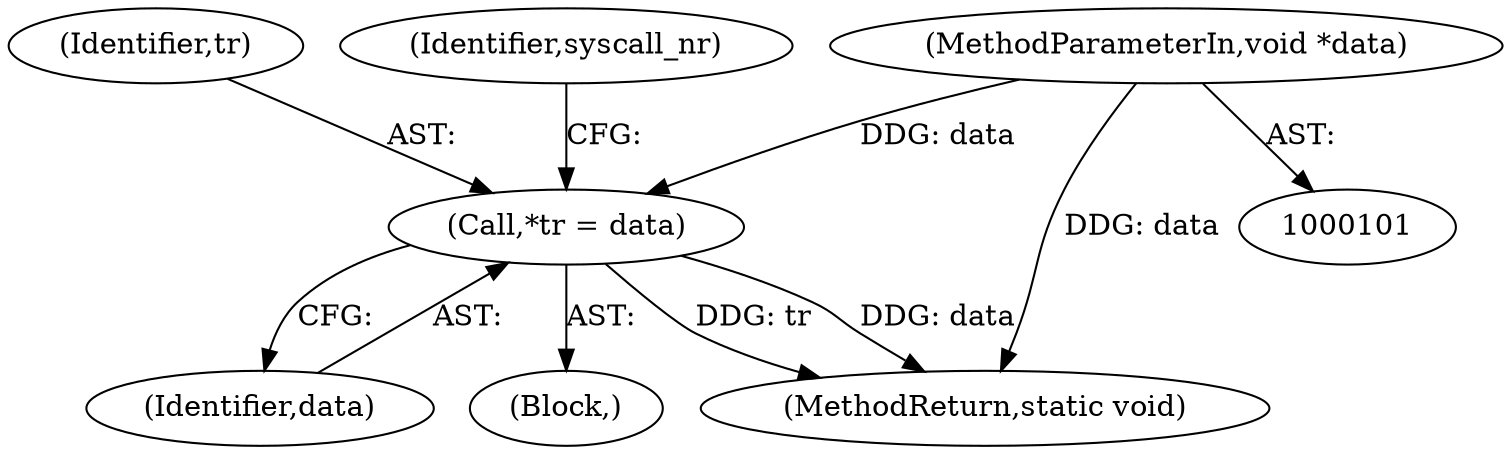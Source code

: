 digraph "0_linux_086ba77a6db00ed858ff07451bedee197df868c9@pointer" {
"1000107" [label="(Call,*tr = data)"];
"1000102" [label="(MethodParameterIn,void *data)"];
"1000109" [label="(Identifier,data)"];
"1000108" [label="(Identifier,tr)"];
"1000102" [label="(MethodParameterIn,void *data)"];
"1000105" [label="(Block,)"];
"1000225" [label="(MethodReturn,static void)"];
"1000120" [label="(Identifier,syscall_nr)"];
"1000107" [label="(Call,*tr = data)"];
"1000107" -> "1000105"  [label="AST: "];
"1000107" -> "1000109"  [label="CFG: "];
"1000108" -> "1000107"  [label="AST: "];
"1000109" -> "1000107"  [label="AST: "];
"1000120" -> "1000107"  [label="CFG: "];
"1000107" -> "1000225"  [label="DDG: tr"];
"1000107" -> "1000225"  [label="DDG: data"];
"1000102" -> "1000107"  [label="DDG: data"];
"1000102" -> "1000101"  [label="AST: "];
"1000102" -> "1000225"  [label="DDG: data"];
}

